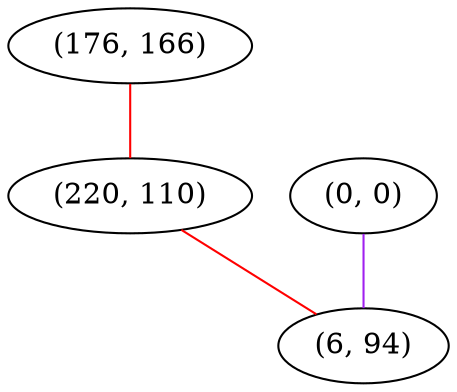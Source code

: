 graph "" {
"(176, 166)";
"(0, 0)";
"(220, 110)";
"(6, 94)";
"(176, 166)" -- "(220, 110)"  [color=red, key=0, weight=1];
"(0, 0)" -- "(6, 94)"  [color=purple, key=0, weight=4];
"(220, 110)" -- "(6, 94)"  [color=red, key=0, weight=1];
}
